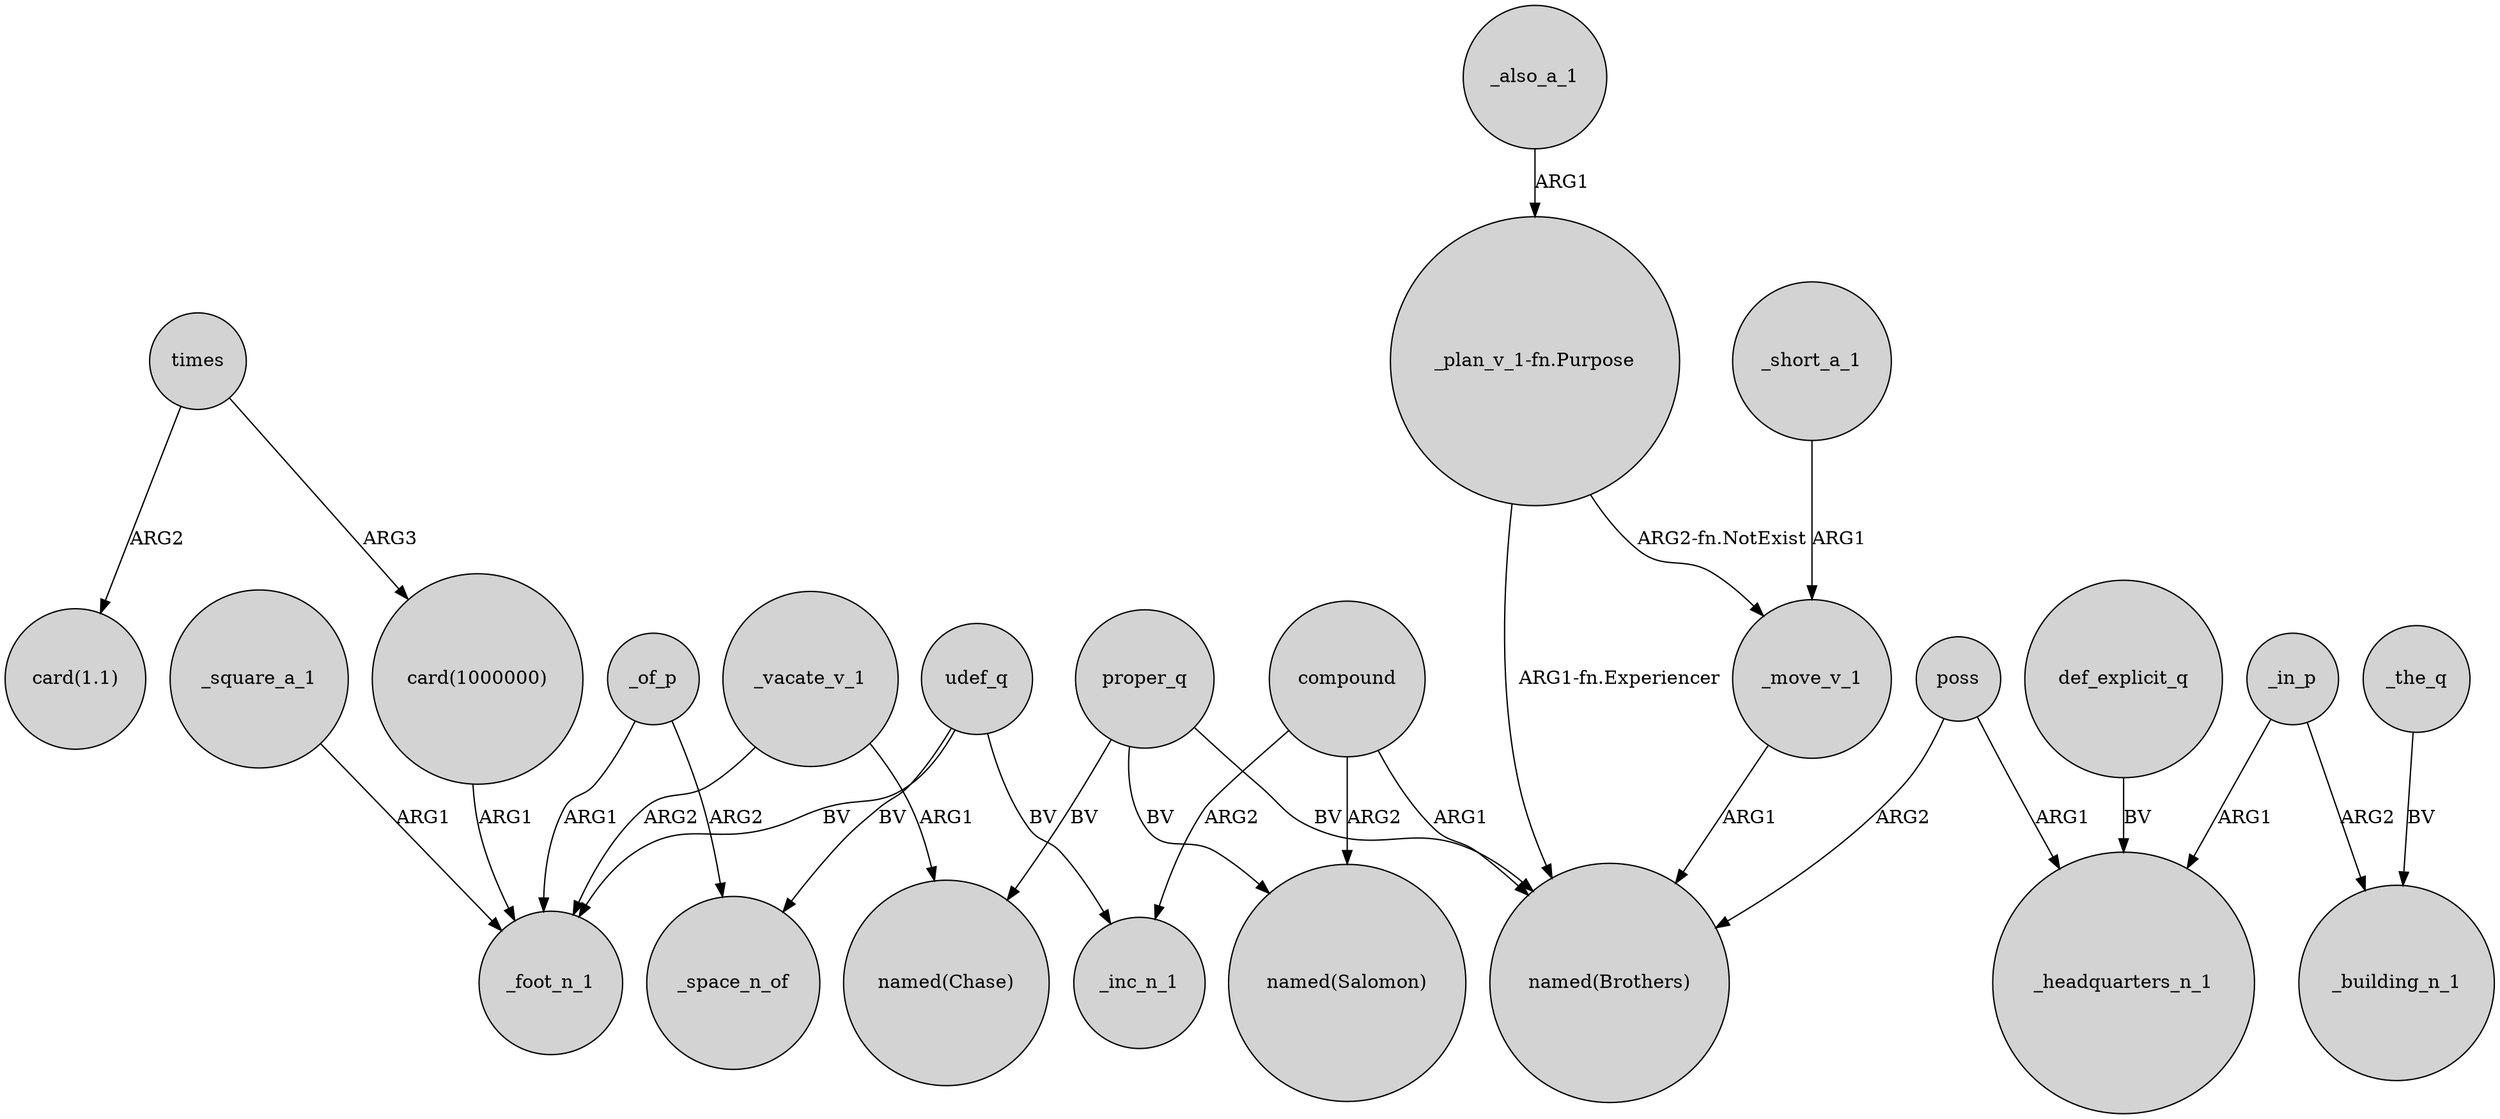digraph {
	node [shape=circle style=filled]
	"_plan_v_1-fn.Purpose" -> _move_v_1 [label="ARG2-fn.NotExist"]
	"card(1000000)" -> _foot_n_1 [label=ARG1]
	udef_q -> _inc_n_1 [label=BV]
	proper_q -> "named(Brothers)" [label=BV]
	proper_q -> "named(Chase)" [label=BV]
	times -> "card(1.1)" [label=ARG2]
	_also_a_1 -> "_plan_v_1-fn.Purpose" [label=ARG1]
	_square_a_1 -> _foot_n_1 [label=ARG1]
	_short_a_1 -> _move_v_1 [label=ARG1]
	_in_p -> _building_n_1 [label=ARG2]
	compound -> "named(Brothers)" [label=ARG1]
	poss -> "named(Brothers)" [label=ARG2]
	"_plan_v_1-fn.Purpose" -> "named(Brothers)" [label="ARG1-fn.Experiencer"]
	_vacate_v_1 -> "named(Chase)" [label=ARG1]
	udef_q -> _foot_n_1 [label=BV]
	_the_q -> _building_n_1 [label=BV]
	udef_q -> _space_n_of [label=BV]
	_in_p -> _headquarters_n_1 [label=ARG1]
	times -> "card(1000000)" [label=ARG3]
	proper_q -> "named(Salomon)" [label=BV]
	_move_v_1 -> "named(Brothers)" [label=ARG1]
	_of_p -> _space_n_of [label=ARG2]
	_vacate_v_1 -> _foot_n_1 [label=ARG2]
	compound -> "named(Salomon)" [label=ARG2]
	def_explicit_q -> _headquarters_n_1 [label=BV]
	_of_p -> _foot_n_1 [label=ARG1]
	compound -> _inc_n_1 [label=ARG2]
	poss -> _headquarters_n_1 [label=ARG1]
}
